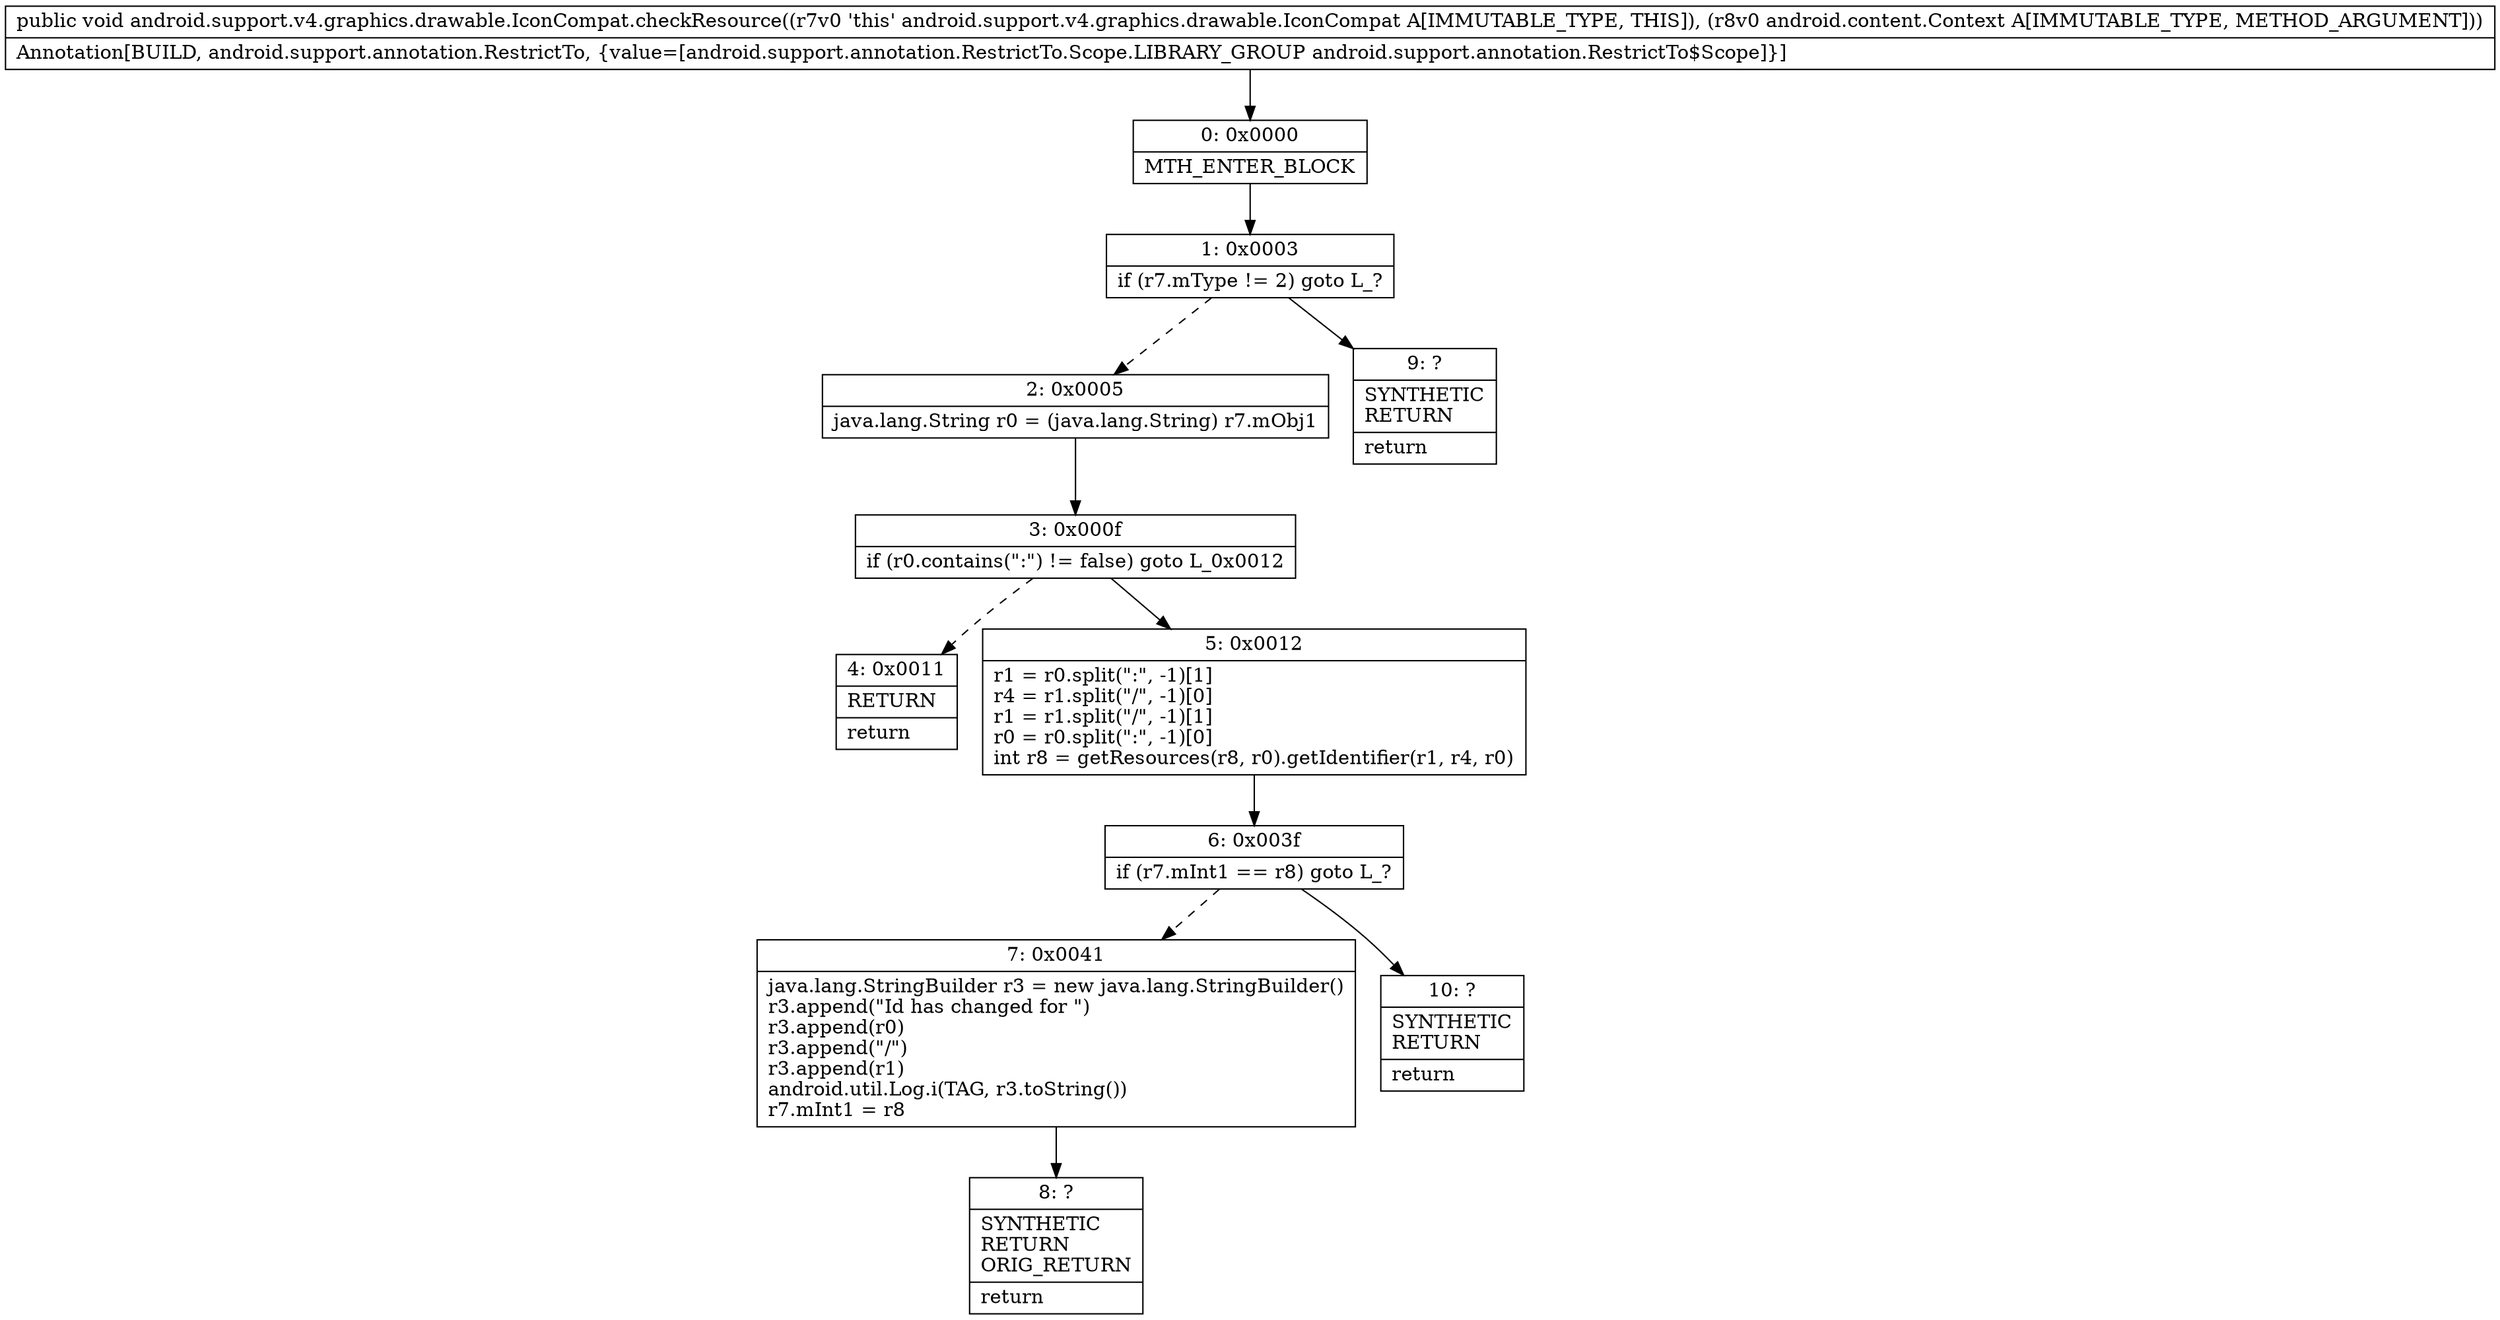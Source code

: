 digraph "CFG forandroid.support.v4.graphics.drawable.IconCompat.checkResource(Landroid\/content\/Context;)V" {
Node_0 [shape=record,label="{0\:\ 0x0000|MTH_ENTER_BLOCK\l}"];
Node_1 [shape=record,label="{1\:\ 0x0003|if (r7.mType != 2) goto L_?\l}"];
Node_2 [shape=record,label="{2\:\ 0x0005|java.lang.String r0 = (java.lang.String) r7.mObj1\l}"];
Node_3 [shape=record,label="{3\:\ 0x000f|if (r0.contains(\":\") != false) goto L_0x0012\l}"];
Node_4 [shape=record,label="{4\:\ 0x0011|RETURN\l|return\l}"];
Node_5 [shape=record,label="{5\:\ 0x0012|r1 = r0.split(\":\", \-1)[1]\lr4 = r1.split(\"\/\", \-1)[0]\lr1 = r1.split(\"\/\", \-1)[1]\lr0 = r0.split(\":\", \-1)[0]\lint r8 = getResources(r8, r0).getIdentifier(r1, r4, r0)\l}"];
Node_6 [shape=record,label="{6\:\ 0x003f|if (r7.mInt1 == r8) goto L_?\l}"];
Node_7 [shape=record,label="{7\:\ 0x0041|java.lang.StringBuilder r3 = new java.lang.StringBuilder()\lr3.append(\"Id has changed for \")\lr3.append(r0)\lr3.append(\"\/\")\lr3.append(r1)\landroid.util.Log.i(TAG, r3.toString())\lr7.mInt1 = r8\l}"];
Node_8 [shape=record,label="{8\:\ ?|SYNTHETIC\lRETURN\lORIG_RETURN\l|return\l}"];
Node_9 [shape=record,label="{9\:\ ?|SYNTHETIC\lRETURN\l|return\l}"];
Node_10 [shape=record,label="{10\:\ ?|SYNTHETIC\lRETURN\l|return\l}"];
MethodNode[shape=record,label="{public void android.support.v4.graphics.drawable.IconCompat.checkResource((r7v0 'this' android.support.v4.graphics.drawable.IconCompat A[IMMUTABLE_TYPE, THIS]), (r8v0 android.content.Context A[IMMUTABLE_TYPE, METHOD_ARGUMENT]))  | Annotation[BUILD, android.support.annotation.RestrictTo, \{value=[android.support.annotation.RestrictTo.Scope.LIBRARY_GROUP android.support.annotation.RestrictTo$Scope]\}]\l}"];
MethodNode -> Node_0;
Node_0 -> Node_1;
Node_1 -> Node_2[style=dashed];
Node_1 -> Node_9;
Node_2 -> Node_3;
Node_3 -> Node_4[style=dashed];
Node_3 -> Node_5;
Node_5 -> Node_6;
Node_6 -> Node_7[style=dashed];
Node_6 -> Node_10;
Node_7 -> Node_8;
}

